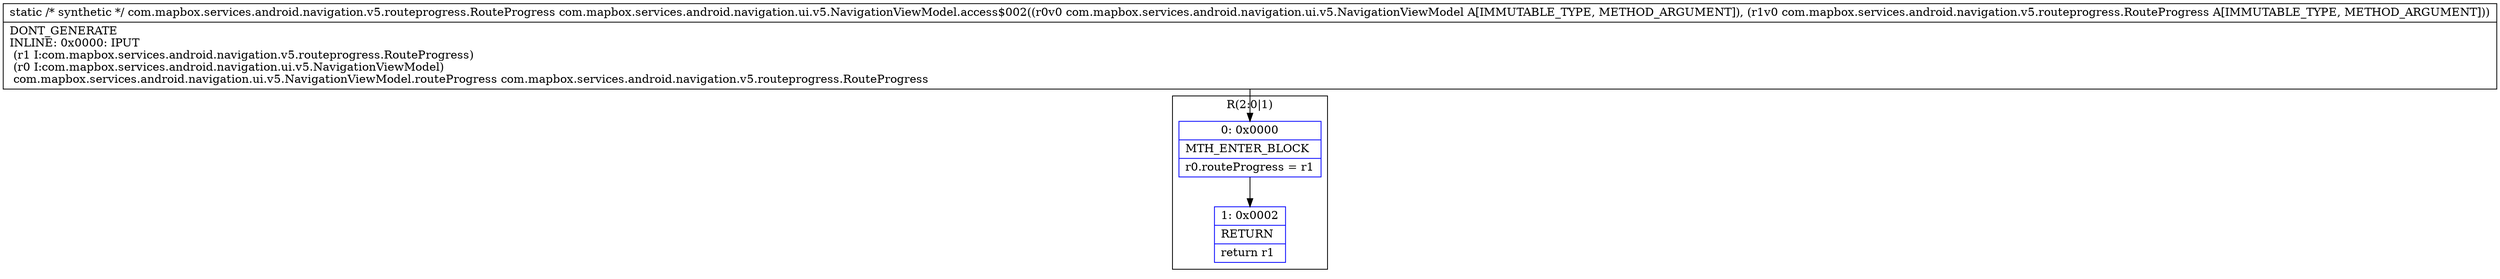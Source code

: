 digraph "CFG forcom.mapbox.services.android.navigation.ui.v5.NavigationViewModel.access$002(Lcom\/mapbox\/services\/android\/navigation\/ui\/v5\/NavigationViewModel;Lcom\/mapbox\/services\/android\/navigation\/v5\/routeprogress\/RouteProgress;)Lcom\/mapbox\/services\/android\/navigation\/v5\/routeprogress\/RouteProgress;" {
subgraph cluster_Region_74442337 {
label = "R(2:0|1)";
node [shape=record,color=blue];
Node_0 [shape=record,label="{0\:\ 0x0000|MTH_ENTER_BLOCK\l|r0.routeProgress = r1\l}"];
Node_1 [shape=record,label="{1\:\ 0x0002|RETURN\l|return r1\l}"];
}
MethodNode[shape=record,label="{static \/* synthetic *\/ com.mapbox.services.android.navigation.v5.routeprogress.RouteProgress com.mapbox.services.android.navigation.ui.v5.NavigationViewModel.access$002((r0v0 com.mapbox.services.android.navigation.ui.v5.NavigationViewModel A[IMMUTABLE_TYPE, METHOD_ARGUMENT]), (r1v0 com.mapbox.services.android.navigation.v5.routeprogress.RouteProgress A[IMMUTABLE_TYPE, METHOD_ARGUMENT]))  | DONT_GENERATE\lINLINE: 0x0000: IPUT  \l  (r1 I:com.mapbox.services.android.navigation.v5.routeprogress.RouteProgress)\l  (r0 I:com.mapbox.services.android.navigation.ui.v5.NavigationViewModel)\l com.mapbox.services.android.navigation.ui.v5.NavigationViewModel.routeProgress com.mapbox.services.android.navigation.v5.routeprogress.RouteProgress\l}"];
MethodNode -> Node_0;
Node_0 -> Node_1;
}

